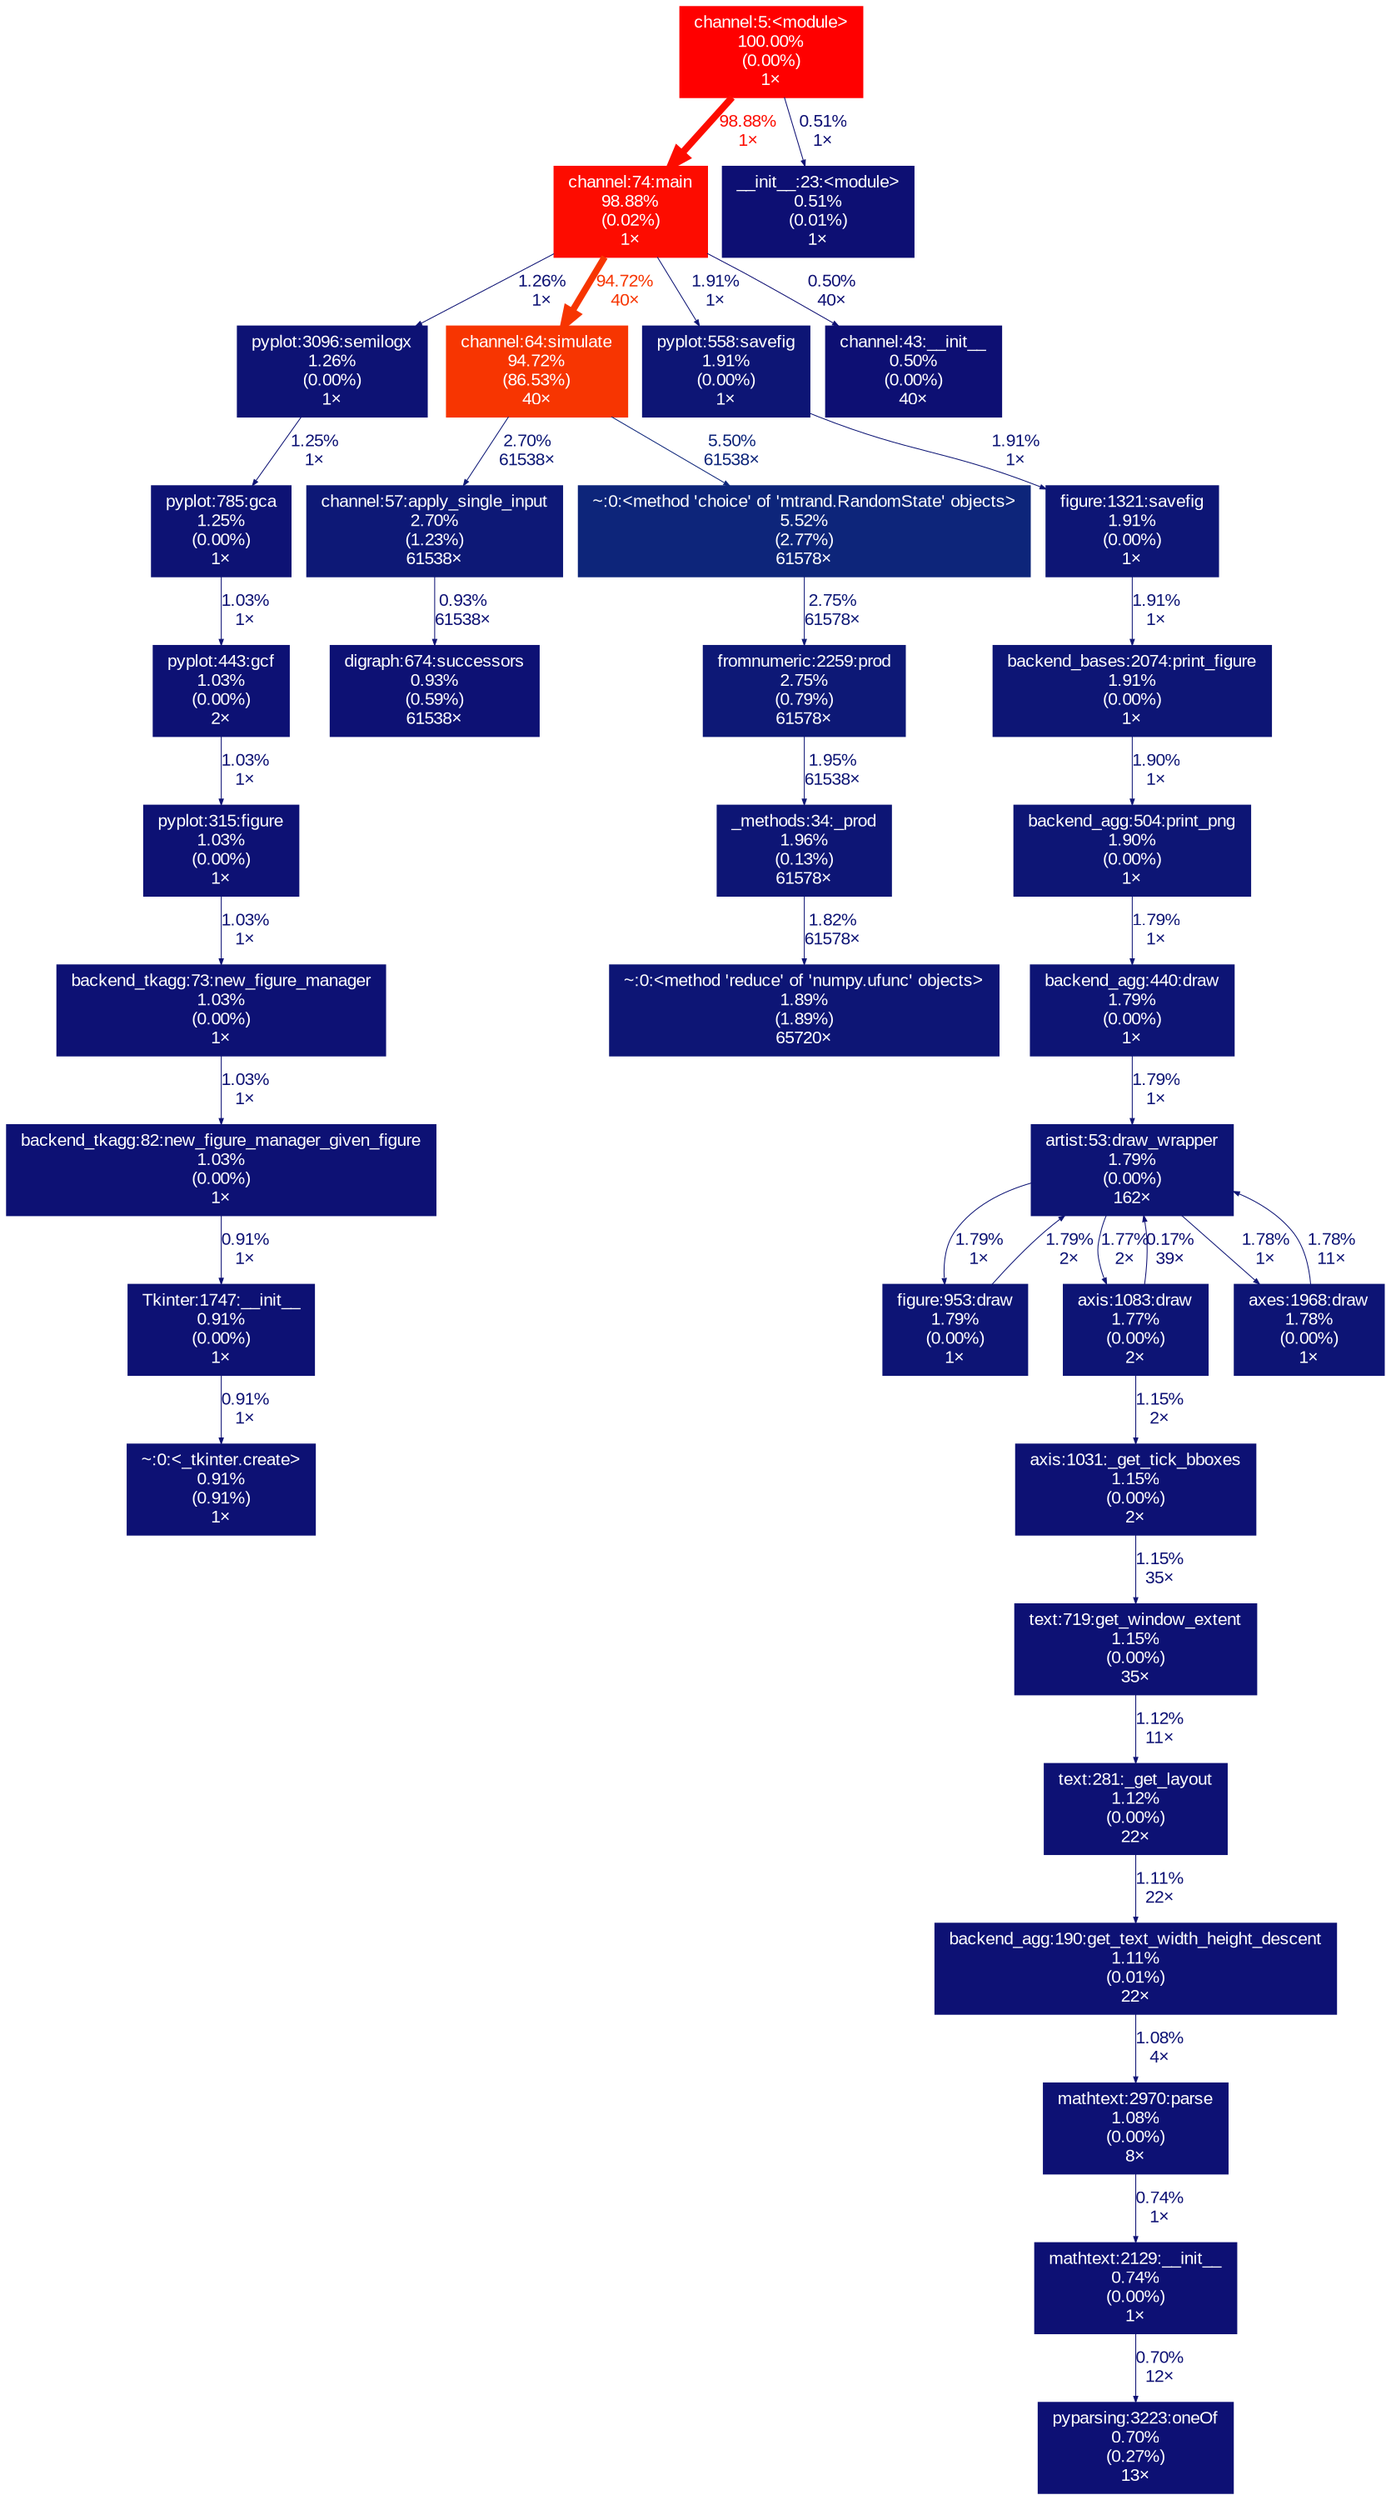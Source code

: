 digraph {
	graph [fontname=Arial, nodesep=0.125, ranksep=0.25];
	node [fontcolor=white, fontname=Arial, height=0, shape=box, style=filled, width=0];
	edge [fontname=Arial];
	7 [color="#0d1475", fontcolor="#ffffff", fontsize="10.00", label="artist:53:draw_wrapper\n1.79%\n(0.00%)\n162×"];
	7 -> 100 [arrowsize="0.35", color="#0d1475", fontcolor="#0d1475", fontsize="10.00", label="1.79%\n1×", labeldistance="0.50", penwidth="0.50"];
	7 -> 214 [arrowsize="0.35", color="#0d1475", fontcolor="#0d1475", fontsize="10.00", label="1.77%\n2×", labeldistance="0.50", penwidth="0.50"];
	7 -> 397 [arrowsize="0.35", color="#0d1475", fontcolor="#0d1475", fontsize="10.00", label="1.78%\n1×", labeldistance="0.50", penwidth="0.50"];
	100 [color="#0d1475", fontcolor="#ffffff", fontsize="10.00", label="figure:953:draw\n1.79%\n(0.00%)\n1×"];
	100 -> 7 [arrowsize="0.35", color="#0d1475", fontcolor="#0d1475", fontsize="10.00", label="1.79%\n2×", labeldistance="0.50", penwidth="0.50"];
	112 [color="#0d1274", fontcolor="#ffffff", fontsize="10.00", label="pyplot:3096:semilogx\n1.26%\n(0.00%)\n1×"];
	112 -> 1115 [arrowsize="0.35", color="#0d1274", fontcolor="#0d1274", fontsize="10.00", label="1.25%\n1×", labeldistance="0.50", penwidth="0.50"];
	113 [color="#fd0c00", fontcolor="#ffffff", fontsize="10.00", label="channel:74:main\n98.88%\n(0.02%)\n1×"];
	113 -> 112 [arrowsize="0.35", color="#0d1274", fontcolor="#0d1274", fontsize="10.00", label="1.26%\n1×", labeldistance="0.50", penwidth="0.50"];
	113 -> 401 [arrowsize="0.97", color="#f73501", fontcolor="#f73501", fontsize="10.00", label="94.72%\n40×", labeldistance="3.79", penwidth="3.79"];
	113 -> 1153 [arrowsize="0.35", color="#0d1575", fontcolor="#0d1575", fontsize="10.00", label="1.91%\n1×", labeldistance="0.50", penwidth="0.50"];
	113 -> 1343 [arrowsize="0.35", color="#0d0f73", fontcolor="#0d0f73", fontsize="10.00", label="0.50%\n40×", labeldistance="0.50", penwidth="0.50"];
	170 [color="#0d1074", fontcolor="#ffffff", fontsize="10.00", label="mathtext:2129:__init__\n0.74%\n(0.00%)\n1×"];
	170 -> 697 [arrowsize="0.35", color="#0d1074", fontcolor="#0d1074", fontsize="10.00", label="0.70%\n12×", labeldistance="0.50", penwidth="0.50"];
	194 [color="#0d1174", fontcolor="#ffffff", fontsize="10.00", label="backend_tkagg:73:new_figure_manager\n1.03%\n(0.00%)\n1×"];
	194 -> 1482 [arrowsize="0.35", color="#0d1174", fontcolor="#0d1174", fontsize="10.00", label="1.03%\n1×", labeldistance="0.50", penwidth="0.50"];
	214 [color="#0d1475", fontcolor="#ffffff", fontsize="10.00", label="axis:1083:draw\n1.77%\n(0.00%)\n2×"];
	214 -> 7 [arrowsize="0.35", color="#0d0d73", fontcolor="#0d0d73", fontsize="10.00", label="0.17%\n39×", labeldistance="0.50", penwidth="0.50"];
	214 -> 1230 [arrowsize="0.35", color="#0d1174", fontcolor="#0d1174", fontsize="10.00", label="1.15%\n2×", labeldistance="0.50", penwidth="0.50"];
	268 [color="#0d1475", fontcolor="#ffffff", fontsize="10.00", label="backend_agg:440:draw\n1.79%\n(0.00%)\n1×"];
	268 -> 7 [arrowsize="0.35", color="#0d1475", fontcolor="#0d1475", fontsize="10.00", label="1.79%\n1×", labeldistance="0.50", penwidth="0.50"];
	363 [color="#0d1174", fontcolor="#ffffff", fontsize="10.00", label="pyplot:315:figure\n1.03%\n(0.00%)\n1×"];
	363 -> 194 [arrowsize="0.35", color="#0d1174", fontcolor="#0d1174", fontsize="10.00", label="1.03%\n1×", labeldistance="0.50", penwidth="0.50"];
	397 [color="#0d1475", fontcolor="#ffffff", fontsize="10.00", label="axes:1968:draw\n1.78%\n(0.00%)\n1×"];
	397 -> 7 [arrowsize="0.35", color="#0d1475", fontcolor="#0d1475", fontsize="10.00", label="1.78%\n11×", labeldistance="0.50", penwidth="0.50"];
	401 [color="#f73501", fontcolor="#ffffff", fontsize="10.00", label="channel:64:simulate\n94.72%\n(86.53%)\n40×"];
	401 -> 443 [arrowsize="0.35", color="#0d1876", fontcolor="#0d1876", fontsize="10.00", label="2.70%\n61538×", labeldistance="0.50", penwidth="0.50"];
	401 -> 2282 [arrowsize="0.35", color="#0d257a", fontcolor="#0d257a", fontsize="10.00", label="5.50%\n61538×", labeldistance="0.50", penwidth="0.50"];
	414 [color="#0d1575", fontcolor="#ffffff", fontsize="10.00", label="_methods:34:_prod\n1.96%\n(0.13%)\n61578×"];
	414 -> 2220 [arrowsize="0.35", color="#0d1475", fontcolor="#0d1475", fontsize="10.00", label="1.82%\n61578×", labeldistance="0.50", penwidth="0.50"];
	416 [color="#0d1876", fontcolor="#ffffff", fontsize="10.00", label="fromnumeric:2259:prod\n2.75%\n(0.79%)\n61578×"];
	416 -> 414 [arrowsize="0.35", color="#0d1575", fontcolor="#0d1575", fontsize="10.00", label="1.95%\n61538×", labeldistance="0.50", penwidth="0.50"];
	442 [color="#0d1174", fontcolor="#ffffff", fontsize="10.00", label="text:281:_get_layout\n1.12%\n(0.00%)\n22×"];
	442 -> 851 [arrowsize="0.35", color="#0d1174", fontcolor="#0d1174", fontsize="10.00", label="1.11%\n22×", labeldistance="0.50", penwidth="0.50"];
	443 [color="#0d1876", fontcolor="#ffffff", fontsize="10.00", label="channel:57:apply_single_input\n2.70%\n(1.23%)\n61538×"];
	443 -> 1212 [arrowsize="0.35", color="#0d1174", fontcolor="#0d1174", fontsize="10.00", label="0.93%\n61538×", labeldistance="0.50", penwidth="0.50"];
	463 [color="#0d1174", fontcolor="#ffffff", fontsize="10.00", label="text:719:get_window_extent\n1.15%\n(0.00%)\n35×"];
	463 -> 442 [arrowsize="0.35", color="#0d1174", fontcolor="#0d1174", fontsize="10.00", label="1.12%\n11×", labeldistance="0.50", penwidth="0.50"];
	493 [color="#0d0f73", fontcolor="#ffffff", fontsize="10.00", label="__init__:23:<module>\n0.51%\n(0.01%)\n1×"];
	697 [color="#0d1074", fontcolor="#ffffff", fontsize="10.00", label="pyparsing:3223:oneOf\n0.70%\n(0.27%)\n13×"];
	749 [color="#0d1575", fontcolor="#ffffff", fontsize="10.00", label="backend_agg:504:print_png\n1.90%\n(0.00%)\n1×"];
	749 -> 268 [arrowsize="0.35", color="#0d1475", fontcolor="#0d1475", fontsize="10.00", label="1.79%\n1×", labeldistance="0.50", penwidth="0.50"];
	760 [color="#0d1575", fontcolor="#ffffff", fontsize="10.00", label="backend_bases:2074:print_figure\n1.91%\n(0.00%)\n1×"];
	760 -> 749 [arrowsize="0.35", color="#0d1575", fontcolor="#0d1575", fontsize="10.00", label="1.90%\n1×", labeldistance="0.50", penwidth="0.50"];
	851 [color="#0d1174", fontcolor="#ffffff", fontsize="10.00", label="backend_agg:190:get_text_width_height_descent\n1.11%\n(0.01%)\n22×"];
	851 -> 1289 [arrowsize="0.35", color="#0d1174", fontcolor="#0d1174", fontsize="10.00", label="1.08%\n4×", labeldistance="0.50", penwidth="0.50"];
	901 [color="#0d1575", fontcolor="#ffffff", fontsize="10.00", label="figure:1321:savefig\n1.91%\n(0.00%)\n1×"];
	901 -> 760 [arrowsize="0.35", color="#0d1575", fontcolor="#0d1575", fontsize="10.00", label="1.91%\n1×", labeldistance="0.50", penwidth="0.50"];
	1115 [color="#0d1274", fontcolor="#ffffff", fontsize="10.00", label="pyplot:785:gca\n1.25%\n(0.00%)\n1×"];
	1115 -> 1466 [arrowsize="0.35", color="#0d1174", fontcolor="#0d1174", fontsize="10.00", label="1.03%\n1×", labeldistance="0.50", penwidth="0.50"];
	1153 [color="#0d1575", fontcolor="#ffffff", fontsize="10.00", label="pyplot:558:savefig\n1.91%\n(0.00%)\n1×"];
	1153 -> 901 [arrowsize="0.35", color="#0d1575", fontcolor="#0d1575", fontsize="10.00", label="1.91%\n1×", labeldistance="0.50", penwidth="0.50"];
	1212 [color="#0d1174", fontcolor="#ffffff", fontsize="10.00", label="digraph:674:successors\n0.93%\n(0.59%)\n61538×"];
	1230 [color="#0d1174", fontcolor="#ffffff", fontsize="10.00", label="axis:1031:_get_tick_bboxes\n1.15%\n(0.00%)\n2×"];
	1230 -> 463 [arrowsize="0.35", color="#0d1174", fontcolor="#0d1174", fontsize="10.00", label="1.15%\n35×", labeldistance="0.50", penwidth="0.50"];
	1284 [color="#0d1174", fontcolor="#ffffff", fontsize="10.00", label="Tkinter:1747:__init__\n0.91%\n(0.00%)\n1×"];
	1284 -> 1566 [arrowsize="0.35", color="#0d1174", fontcolor="#0d1174", fontsize="10.00", label="0.91%\n1×", labeldistance="0.50", penwidth="0.50"];
	1289 [color="#0d1174", fontcolor="#ffffff", fontsize="10.00", label="mathtext:2970:parse\n1.08%\n(0.00%)\n8×"];
	1289 -> 170 [arrowsize="0.35", color="#0d1074", fontcolor="#0d1074", fontsize="10.00", label="0.74%\n1×", labeldistance="0.50", penwidth="0.50"];
	1343 [color="#0d0f73", fontcolor="#ffffff", fontsize="10.00", label="channel:43:__init__\n0.50%\n(0.00%)\n40×"];
	1355 [color="#ff0000", fontcolor="#ffffff", fontsize="10.00", label="channel:5:<module>\n100.00%\n(0.00%)\n1×"];
	1355 -> 113 [arrowsize="0.99", color="#fd0c00", fontcolor="#fd0c00", fontsize="10.00", label="98.88%\n1×", labeldistance="3.96", penwidth="3.96"];
	1355 -> 493 [arrowsize="0.35", color="#0d0f73", fontcolor="#0d0f73", fontsize="10.00", label="0.51%\n1×", labeldistance="0.50", penwidth="0.50"];
	1466 [color="#0d1174", fontcolor="#ffffff", fontsize="10.00", label="pyplot:443:gcf\n1.03%\n(0.00%)\n2×"];
	1466 -> 363 [arrowsize="0.35", color="#0d1174", fontcolor="#0d1174", fontsize="10.00", label="1.03%\n1×", labeldistance="0.50", penwidth="0.50"];
	1482 [color="#0d1174", fontcolor="#ffffff", fontsize="10.00", label="backend_tkagg:82:new_figure_manager_given_figure\n1.03%\n(0.00%)\n1×"];
	1482 -> 1284 [arrowsize="0.35", color="#0d1174", fontcolor="#0d1174", fontsize="10.00", label="0.91%\n1×", labeldistance="0.50", penwidth="0.50"];
	1566 [color="#0d1174", fontcolor="#ffffff", fontsize="10.00", label="~:0:<_tkinter.create>\n0.91%\n(0.91%)\n1×"];
	2220 [color="#0d1575", fontcolor="#ffffff", fontsize="10.00", label="~:0:<method 'reduce' of 'numpy.ufunc' objects>\n1.89%\n(1.89%)\n65720×"];
	2282 [color="#0d257a", fontcolor="#ffffff", fontsize="10.00", label="~:0:<method 'choice' of 'mtrand.RandomState' objects>\n5.52%\n(2.77%)\n61578×"];
	2282 -> 416 [arrowsize="0.35", color="#0d1876", fontcolor="#0d1876", fontsize="10.00", label="2.75%\n61578×", labeldistance="0.50", penwidth="0.50"];
}
